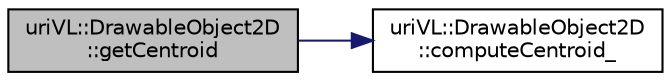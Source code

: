 digraph "uriVL::DrawableObject2D::getCentroid"
{
  edge [fontname="Helvetica",fontsize="10",labelfontname="Helvetica",labelfontsize="10"];
  node [fontname="Helvetica",fontsize="10",shape=record];
  rankdir="LR";
  Node1 [label="uriVL::DrawableObject2D\l::getCentroid",height=0.2,width=0.4,color="black", fillcolor="grey75", style="filled", fontcolor="black"];
  Node1 -> Node2 [color="midnightblue",fontsize="10",style="solid",fontname="Helvetica"];
  Node2 [label="uriVL::DrawableObject2D\l::computeCentroid_",height=0.2,width=0.4,color="black", fillcolor="white", style="filled",URL="$classuriVL_1_1DrawableObject2D.html#ada1fc4691f3e926d2fd972468c48defd",tooltip="Computes the contour&#39;s centroid. "];
}
